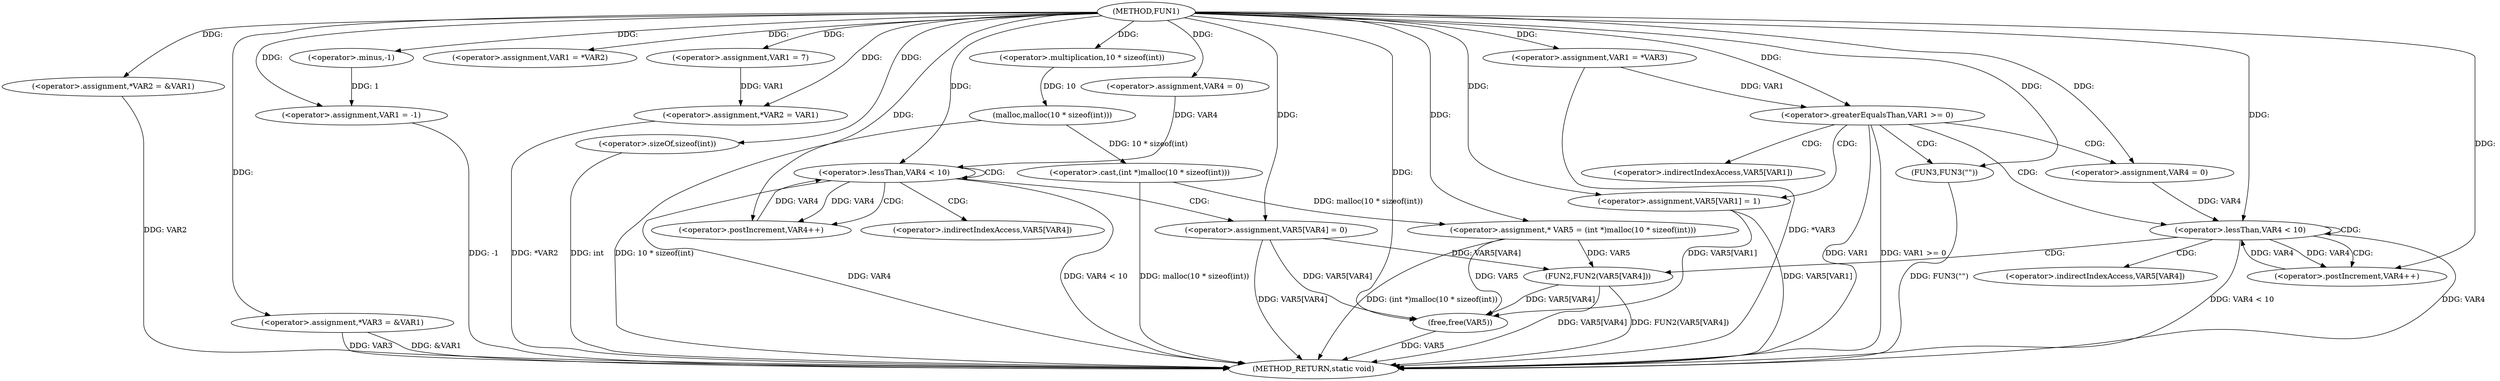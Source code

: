 digraph FUN1 {  
"1000100" [label = "(METHOD,FUN1)" ]
"1000193" [label = "(METHOD_RETURN,static void)" ]
"1000104" [label = "(<operator>.assignment,*VAR2 = &VAR1)" ]
"1000109" [label = "(<operator>.assignment,*VAR3 = &VAR1)" ]
"1000113" [label = "(<operator>.assignment,VAR1 = -1)" ]
"1000115" [label = "(<operator>.minus,-1)" ]
"1000119" [label = "(<operator>.assignment,VAR1 = *VAR2)" ]
"1000123" [label = "(<operator>.assignment,VAR1 = 7)" ]
"1000126" [label = "(<operator>.assignment,*VAR2 = VAR1)" ]
"1000132" [label = "(<operator>.assignment,VAR1 = *VAR3)" ]
"1000139" [label = "(<operator>.assignment,* VAR5 = (int *)malloc(10 * sizeof(int)))" ]
"1000141" [label = "(<operator>.cast,(int *)malloc(10 * sizeof(int)))" ]
"1000143" [label = "(malloc,malloc(10 * sizeof(int)))" ]
"1000144" [label = "(<operator>.multiplication,10 * sizeof(int))" ]
"1000146" [label = "(<operator>.sizeOf,sizeof(int))" ]
"1000149" [label = "(<operator>.assignment,VAR4 = 0)" ]
"1000152" [label = "(<operator>.lessThan,VAR4 < 10)" ]
"1000155" [label = "(<operator>.postIncrement,VAR4++)" ]
"1000158" [label = "(<operator>.assignment,VAR5[VAR4] = 0)" ]
"1000164" [label = "(<operator>.greaterEqualsThan,VAR1 >= 0)" ]
"1000168" [label = "(<operator>.assignment,VAR5[VAR1] = 1)" ]
"1000174" [label = "(<operator>.assignment,VAR4 = 0)" ]
"1000177" [label = "(<operator>.lessThan,VAR4 < 10)" ]
"1000180" [label = "(<operator>.postIncrement,VAR4++)" ]
"1000183" [label = "(FUN2,FUN2(VAR5[VAR4]))" ]
"1000189" [label = "(FUN3,FUN3(\"\"))" ]
"1000191" [label = "(free,free(VAR5))" ]
"1000159" [label = "(<operator>.indirectIndexAccess,VAR5[VAR4])" ]
"1000169" [label = "(<operator>.indirectIndexAccess,VAR5[VAR1])" ]
"1000184" [label = "(<operator>.indirectIndexAccess,VAR5[VAR4])" ]
  "1000168" -> "1000193"  [ label = "DDG: VAR5[VAR1]"] 
  "1000104" -> "1000193"  [ label = "DDG: VAR2"] 
  "1000189" -> "1000193"  [ label = "DDG: FUN3(\"\")"] 
  "1000141" -> "1000193"  [ label = "DDG: malloc(10 * sizeof(int))"] 
  "1000177" -> "1000193"  [ label = "DDG: VAR4 < 10"] 
  "1000164" -> "1000193"  [ label = "DDG: VAR1"] 
  "1000177" -> "1000193"  [ label = "DDG: VAR4"] 
  "1000158" -> "1000193"  [ label = "DDG: VAR5[VAR4]"] 
  "1000164" -> "1000193"  [ label = "DDG: VAR1 >= 0"] 
  "1000139" -> "1000193"  [ label = "DDG: (int *)malloc(10 * sizeof(int))"] 
  "1000183" -> "1000193"  [ label = "DDG: VAR5[VAR4]"] 
  "1000152" -> "1000193"  [ label = "DDG: VAR4 < 10"] 
  "1000143" -> "1000193"  [ label = "DDG: 10 * sizeof(int)"] 
  "1000132" -> "1000193"  [ label = "DDG: *VAR3"] 
  "1000113" -> "1000193"  [ label = "DDG: -1"] 
  "1000126" -> "1000193"  [ label = "DDG: *VAR2"] 
  "1000152" -> "1000193"  [ label = "DDG: VAR4"] 
  "1000109" -> "1000193"  [ label = "DDG: VAR3"] 
  "1000146" -> "1000193"  [ label = "DDG: int"] 
  "1000109" -> "1000193"  [ label = "DDG: &VAR1"] 
  "1000183" -> "1000193"  [ label = "DDG: FUN2(VAR5[VAR4])"] 
  "1000191" -> "1000193"  [ label = "DDG: VAR5"] 
  "1000100" -> "1000104"  [ label = "DDG: "] 
  "1000100" -> "1000109"  [ label = "DDG: "] 
  "1000115" -> "1000113"  [ label = "DDG: 1"] 
  "1000100" -> "1000113"  [ label = "DDG: "] 
  "1000100" -> "1000115"  [ label = "DDG: "] 
  "1000100" -> "1000119"  [ label = "DDG: "] 
  "1000100" -> "1000123"  [ label = "DDG: "] 
  "1000123" -> "1000126"  [ label = "DDG: VAR1"] 
  "1000100" -> "1000126"  [ label = "DDG: "] 
  "1000100" -> "1000132"  [ label = "DDG: "] 
  "1000141" -> "1000139"  [ label = "DDG: malloc(10 * sizeof(int))"] 
  "1000100" -> "1000139"  [ label = "DDG: "] 
  "1000143" -> "1000141"  [ label = "DDG: 10 * sizeof(int)"] 
  "1000144" -> "1000143"  [ label = "DDG: 10"] 
  "1000100" -> "1000144"  [ label = "DDG: "] 
  "1000100" -> "1000146"  [ label = "DDG: "] 
  "1000100" -> "1000149"  [ label = "DDG: "] 
  "1000149" -> "1000152"  [ label = "DDG: VAR4"] 
  "1000155" -> "1000152"  [ label = "DDG: VAR4"] 
  "1000100" -> "1000152"  [ label = "DDG: "] 
  "1000152" -> "1000155"  [ label = "DDG: VAR4"] 
  "1000100" -> "1000155"  [ label = "DDG: "] 
  "1000100" -> "1000158"  [ label = "DDG: "] 
  "1000132" -> "1000164"  [ label = "DDG: VAR1"] 
  "1000100" -> "1000164"  [ label = "DDG: "] 
  "1000100" -> "1000168"  [ label = "DDG: "] 
  "1000100" -> "1000174"  [ label = "DDG: "] 
  "1000180" -> "1000177"  [ label = "DDG: VAR4"] 
  "1000174" -> "1000177"  [ label = "DDG: VAR4"] 
  "1000100" -> "1000177"  [ label = "DDG: "] 
  "1000177" -> "1000180"  [ label = "DDG: VAR4"] 
  "1000100" -> "1000180"  [ label = "DDG: "] 
  "1000158" -> "1000183"  [ label = "DDG: VAR5[VAR4]"] 
  "1000139" -> "1000183"  [ label = "DDG: VAR5"] 
  "1000100" -> "1000189"  [ label = "DDG: "] 
  "1000158" -> "1000191"  [ label = "DDG: VAR5[VAR4]"] 
  "1000168" -> "1000191"  [ label = "DDG: VAR5[VAR1]"] 
  "1000139" -> "1000191"  [ label = "DDG: VAR5"] 
  "1000183" -> "1000191"  [ label = "DDG: VAR5[VAR4]"] 
  "1000100" -> "1000191"  [ label = "DDG: "] 
  "1000152" -> "1000159"  [ label = "CDG: "] 
  "1000152" -> "1000158"  [ label = "CDG: "] 
  "1000152" -> "1000155"  [ label = "CDG: "] 
  "1000152" -> "1000152"  [ label = "CDG: "] 
  "1000164" -> "1000168"  [ label = "CDG: "] 
  "1000164" -> "1000174"  [ label = "CDG: "] 
  "1000164" -> "1000177"  [ label = "CDG: "] 
  "1000164" -> "1000189"  [ label = "CDG: "] 
  "1000164" -> "1000169"  [ label = "CDG: "] 
  "1000177" -> "1000184"  [ label = "CDG: "] 
  "1000177" -> "1000180"  [ label = "CDG: "] 
  "1000177" -> "1000177"  [ label = "CDG: "] 
  "1000177" -> "1000183"  [ label = "CDG: "] 
}
